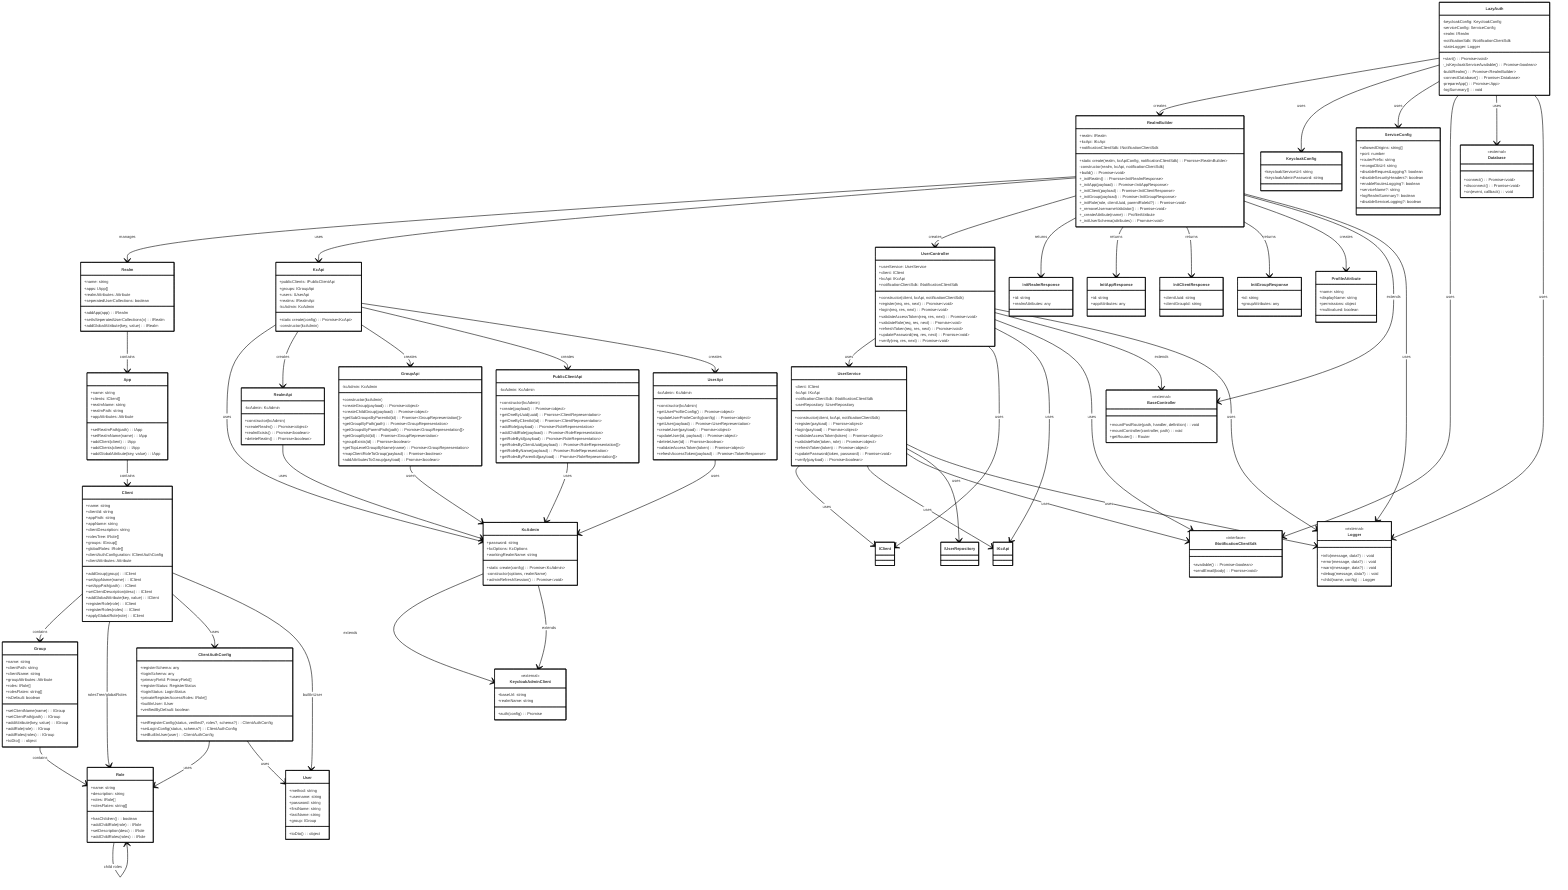 ---
config:
  theme: neo
  layout: dagre
---
classDiagram
direction TB
    class LazyAuth {
	    -keycloakConfig: KeycloakConfig
	    -serviceConfig: ServiceConfig
	    -realm: IRealm
	    -notificationSdk: INotificationClientSdk
	    -stateLogger: Logger
	    +start() : Promise~void~
	    -_isKeycloakServiceAvailable() : Promise~boolean~
	    -buildRealm() : Promise~RealmBuilder~
	    -connectDatabase() : Promise~Database~
	    -prepareApp() : Promise~App~
	    -logSummary() : void
    }
    class RealmBuilder {
	    +realm: IRealm
	    +kcApi: IKcApi
	    +notificationClientSdk: INotificationClientSdk
	    +static create(realm, kcApiConfig, notificationClientSdk) : Promise~RealmBuilder~
	    -constructor(realm, kcApi, notificationClientSdk)
	    +build() : Promise~void~
	    +_initRealm() : Promise~InitRealmResponse~
	    +_initApp(payload) : Promise~InitAppResponse~
	    +_initClient(payload) : Promise~InitClientResponse~
	    +_initGroup(payload) : Promise~InitGroupResponse~
	    +_initRole(role, clientUuid, parentRoleId?) : Promise~void~
	    +_removeUsernameValidator() : Promise~void~
	    +_createAttribute(name) : ProfileAttribute
	    +_initUserSchema(attributes) : Promise~void~
    }
    class Realm {
	    +name: string
	    +apps: IApp[]
	    +realmAttributes: Attribute
	    +seperatedUserCollections: boolean
	    +addApp(app) : IRealm
	    +setIsSeperatedUserCollections(v) : IRealm
	    +addGlobalAttribute(key, value) : IRealm
    }
    class App {
	    +name: string
	    +clients: IClient[]
	    +realmName: string
	    +realmPath: string
	    +appAttributes: Attribute
	    +setRealmPath(path) : IApp
	    +setRealmName(name) : IApp
	    +addClient(client) : IApp
	    +addClients(clients) : IApp
	    +addGlobalAttribute(key, value) : IApp
    }
    class Client {
	    +name: string
	    +clientId: string
	    +appPath: string
	    +appName: string
	    +clientDescription: string
	    +rolesTree: IRole[]
	    +groups: IGroup[]
	    +globalRoles: IRole[]
	    +clientAuthConfiguration: IClientAuthConfig
	    +clientAttributes: Attribute
	    +addGroup(group) : IClient
	    +setAppName(name) : IClient
	    +setAppPath(path) : IClient
	    +setClientDescription(desc) : IClient
	    +addGlobalAttribute(key, value) : IClient
	    +registerRole(role) : IClient
	    +registerRoles(roles) : IClient
	    +applyGlobalRole(role) : IClient
    }
    class Group {
	    +name: string
	    +clientPath: string
	    +clientName: string
	    +groupAttributes: Attribute
	    +roles: IRole[]
	    +rolesFlaten: string[]
	    +isDefault: boolean
	    +setClientName(name) : IGroup
	    +setClientPath(path) : IGroup
	    +addAttribute(key, value) : IGroup
	    +addRole(role) : IGroup
	    +addRoles(roles) : IGroup
	    +toDto() : object
    }
    class Role {
	    +name: string
	    +description: string
	    +roles: IRole[]
	    +rolesFlaten: string[]
	    +hasChildren() : boolean
	    +addChildRole(role) : IRole
	    +setDescription(desc) : IRole
	    +addChildRoles(roles) : IRole
    }
    class ClientAuthConfig {
	    +registerSchema: any
	    +loginSchema: any
	    +primaryField: PrimaryField[]
	    +registerStatus: RegisterStatus
	    +loginStatus: LoginStatus
	    +privateRegisterAccessRoles: IRole[]
	    +builtInUser: IUser
	    +verifiedByDefault: boolean
	    +setRegisterConfig(status, verified?, roles?, schema?) : ClientAuthConfig
	    +setLoginConfig(status, schema?) : ClientAuthConfig
	    +setBuiltInUser(user) : ClientAuthConfig
    }
    class User {
	    +method: string
	    +username: string
	    +password: string
	    +firstName: string
	    +lastName: string
	    +group: IGroup
	    +toDto() : object
    }
    class KcApi {
	    +publicClients: IPublicClientApi
	    +groups: IGroupApi
	    +users: IUserApi
	    +realms: IRealmApi
	    -kcAdmin: KcAdmin
	    +static create(config) : Promise~KcApi~
	    -constructor(kcAdmin)
    }
    class KcAdmin {
	    +password: string
	    +kcOptions: KcOptions
	    +workingRealmName: string
	    +static create(config) : Promise~KcAdmin~
	    -constructor(options, realmName)
	    +adminRefreshSession() : Promise~void~
    }
    class RealmApi {
	    -kcAdmin: KcAdmin
	    +constructor(kcAdmin)
	    +createRealm() : Promise~object~
	    +realmExists() : Promise~boolean~
	    +deleteRealm() : Promise~boolean~
    }
    class GroupApi {
	    -kcAdmin: KcAdmin
	    +constructor(kcAdmin)
	    +createGroup(payload) : Promise~object~
	    +createChildGroup(payload) : Promise~object~
	    +getSubGroupsByParentId(id) : Promise~GroupRepresentation[]~
	    +getGroupByPath(path) : Promise~GroupRepresentation~
	    +getGroupsByParentPath(path) : Promise~GroupRepresentation[]~
	    +getGroupById(id) : Promise~GroupRepresentation~
	    +groupExists(id) : Promise~boolean~
	    +getTopLevelGroupByName(name) : Promise~GroupRepresentation~
	    +mapClientRoleToGroup(payload) : Promise~boolean~
	    +addAttributesToGroup(payload) : Promise~boolean~
    }
    class PublicClientApi {
	    -kcAdmin: KcAdmin
	    +constructor(kcAdmin)
	    +create(payload) : Promise~object~
	    +getOneByUuid(uuid) : Promise~ClientRepresentation~
	    +getOneByClientId(id) : Promise~ClientRepresentation~
	    +addRole(payload) : Promise~RoleRepresentation~
	    +addChildRole(payload) : Promise~RoleRepresentation~
	    +getRoleById(payload) : Promise~RoleRepresentation~
	    +getRolesByClientUuid(payload) : Promise~RoleRepresentation[]~
	    +getRoleByName(payload) : Promise~RoleRepresentation~
	    +getRolesByParentId(payload) : Promise~RoleRepresentation[]~
    }
    class UserApi {
	    -kcAdmin: KcAdmin
	    +constructor(kcAdmin)
	    +getUserProfileConfig() : Promise~object~
	    +updateUserProileConfig(config) : Promise~object~
	    +getUser(payload) : Promise~UserRepresentation~
	    +createUser(payload) : Promise~object~
	    +updateUser(id, payload) : Promise~object~
	    +deleteUser(id) : Promise~boolean~
	    +validateAccessToken(token) : Promise~object~
	    +refreshAccessToken(payload) : Promise~TokenResponse~
    }
    class UserController {
	    +userService: UserService
	    +client: IClient
	    +kcApi: IKcApi
	    +notificationClientSdk: INotificationClientSdk
	    +constructor(client, kcApi, notificationClientSdk)
	    +register(req, res, next) : Promise~void~
	    +login(req, res, next) : Promise~void~
	    +validateAccessToken(req, res, next) : Promise~void~
	    +validateRole(req, res, next) : Promise~void~
	    +refreshToken(req, res, next) : Promise~void~
	    +updatePassword(req, res, next) : Promise~void~
	    +verify(req, res, next) : Promise~void~
    }
    class UserService {
	    -client: IClient
	    -kcApi: IKcApi
	    -notificationClientSdk: INotificationClientSdk
	    -userRepository: IUserRepository
	    +constructor(client, kcApi, notificationClientSdk)
	    +register(payload) : Promise~object~
	    +login(payload) : Promise~object~
	    +validateAccessToken(token) : Promise~object~
	    +validateRole(token, role) : Promise~object~
	    +refreshToken(token) : Promise~object~
	    +updatePassword(token, password) : Promise~void~
	    +verify(payload) : Promise~boolean~
    }
    class KeycloakConfig {
	    +keycloakServiceUrl: string
	    +keycloakAdminPassword: string
    }
    class ServiceConfig {
	    +allowedOrigins: string[]
	    +port: number
	    +routerPrefix: string
	    +mongoDbUrl: string
	    +disableRequestLogging?: boolean
	    +disableSecurityHeaders?: boolean
	    +enableRoutesLogging?: boolean
	    +serviceName?: string
	    +logRealmSummary?: boolean
	    +disableServiceLogging?: boolean
    }
    class INotificationClientSdk {
	    +available() : Promise~boolean~
	    +sendEmail(body) : Promise~void~
    }
    class InitRealmResponse {
	    +id: string
	    +realmAttributes: any
    }
    class InitAppResponse {
	    +id: string
	    +appAttributes: any
    }
    class InitClientResponse {
	    +clientUuid: string
	    +clientGroupId: string
    }
    class InitGroupResponse {
	    +id: string
	    +groupAttributes: any
    }
    class ProfileAttribute {
	    +name: string
	    +displayName: string
	    +permissions: object
	    +multivalued: boolean
    }
    class KeycloakAdminClient {
	    +baseUrl: string
	    +realmName: string
	    +auth(config) : Promise
    }
    class IClient {
    }
    class IKcApi {
    }
    class IUserRepository {
    }
    class Database {
	    +connect() : Promise~void~
	    +disconnect() : Promise~void~
	    +on(event, callback) : void
    }
    class BaseController {
	    +mountPostRoute(path, handler, definition) : void
	    +mountController(controller, path) : void
	    +getRouter() : Router
    }
    class Logger {
	    +info(message, data?) : void
	    +error(message, data?) : void
	    +warn(message, data?) : void
	    +debug(message, data?) : void
	    +child(name, config) : Logger
    }

	<<interface>> INotificationClientSdk
	<<external>> KeycloakAdminClient
	<<external>> Database
	<<external>> BaseController
	<<external>> Logger

    LazyAuth --> RealmBuilder : creates
    LazyAuth --> KeycloakConfig : uses
    LazyAuth --> ServiceConfig : uses
    LazyAuth --> INotificationClientSdk : uses
    RealmBuilder --> Realm : manages
    RealmBuilder --> KcApi : uses
    RealmBuilder --> UserController : creates
    RealmBuilder --> InitRealmResponse : returns
    RealmBuilder --> InitAppResponse : returns
    RealmBuilder --> InitClientResponse : returns
    RealmBuilder --> InitGroupResponse : returns
    RealmBuilder --> ProfileAttribute : creates
    Realm --> App : contains
    App --> Client : contains
    Client --> Group : contains
    Client --> Role : rolesTree/globalRoles
    Client --> ClientAuthConfig : uses
    Client --> User : builtInUser
    Group --> Role : contains
    Role --> Role : child roles
    ClientAuthConfig --> Role : uses
    ClientAuthConfig --> User : uses
    KcApi --> KcAdmin : uses
    KcApi --> RealmApi : creates
    KcApi --> GroupApi : creates
    KcApi --> PublicClientApi : creates
    KcApi --> UserApi : creates
    KcAdmin --> KeycloakAdminClient : extends
    RealmApi --> KcAdmin : uses
    GroupApi --> KcAdmin : uses
    PublicClientApi --> KcAdmin : uses
    UserApi --> KcAdmin : uses
    UserController --> UserService : uses
    UserController --> IClient : uses
    UserController --> IKcApi : uses
    UserController --> INotificationClientSdk : uses
    UserService --> IClient : uses
    UserService --> IKcApi : uses
    UserService --> INotificationClientSdk : uses
    UserService --> IUserRepository : uses
    KcAdmin --> KeycloakAdminClient : extends
    LazyAuth --> Database : uses
    RealmBuilder --> BaseController : extends
    UserController --> BaseController : extends
    LazyAuth --> Logger : uses
    RealmBuilder --> Logger : uses
    UserController --> Logger : uses
    UserService --> Logger : uses